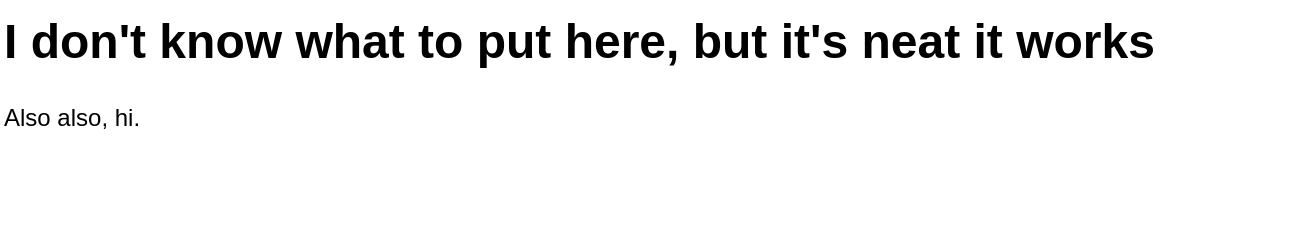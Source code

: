 <mxfile version="24.8.3">
  <diagram id="yPxyJZ8AM_hMuL3Unpa9" name="gitflow">
    <mxGraphModel dx="954" dy="519" grid="1" gridSize="10" guides="1" tooltips="1" connect="1" arrows="1" fold="1" page="1" pageScale="1" pageWidth="850" pageHeight="1100" math="0" shadow="0">
      <root>
        <mxCell id="0" />
        <mxCell id="1" parent="0" />
        <mxCell id="rtPpCRfmIccS7ZnXhS4I-177" value="&lt;h1 style=&quot;margin-top: 0px;&quot;&gt;I don&#39;t know what to put here, but it&#39;s neat it works&lt;/h1&gt;&lt;p&gt;Also also, hi.&lt;/p&gt;" style="text;html=1;whiteSpace=wrap;overflow=hidden;rounded=0;" vertex="1" parent="1">
          <mxGeometry x="110" y="40" width="650" height="120" as="geometry" />
        </mxCell>
      </root>
    </mxGraphModel>
  </diagram>
</mxfile>
